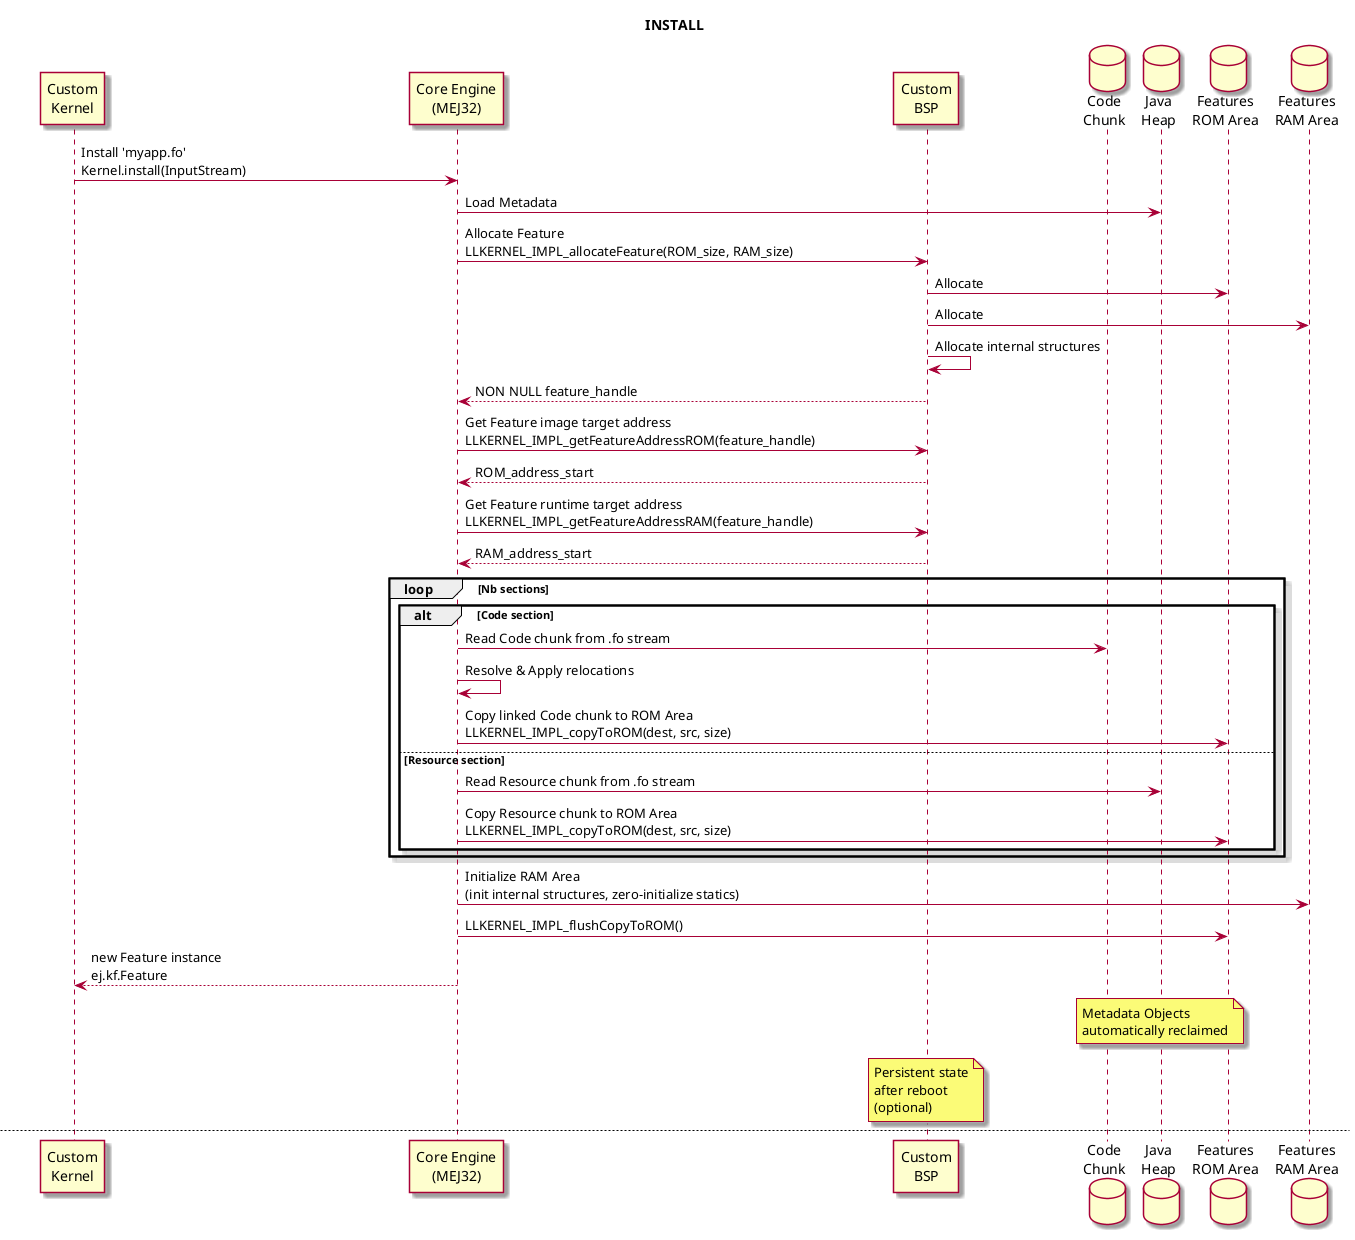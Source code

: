@startuml
skin rose

participant "Custom\nKernel" as Kernel
participant "Core Engine\n(MEJ32)" as MEJ32
participant "Custom\nBSP" as BSP
database "Code\nChunk" as WB
database "Java\nHeap" as Heap
database "Features\nROM Area" as ROM
database "Features\nRAM Area" as RAM

title INSTALL

"Kernel" -> "MEJ32": Install 'myapp.fo'\nKernel.install(InputStream)
"MEJ32" -> "Heap": Load Metadata
"MEJ32" -> "BSP": Allocate Feature\nLLKERNEL_IMPL_allocateFeature(ROM_size, RAM_size)
"BSP" -> "ROM": Allocate
"BSP" -> "RAM": Allocate
"BSP" -> "BSP": Allocate internal structures
"BSP" --> "MEJ32": NON NULL feature_handle
"MEJ32" -> "BSP": Get Feature image target address\nLLKERNEL_IMPL_getFeatureAddressROM(feature_handle)
"BSP" --> "MEJ32": ROM_address_start
"MEJ32" -> "BSP": Get Feature runtime target address\nLLKERNEL_IMPL_getFeatureAddressRAM(feature_handle)
"BSP" --> "MEJ32": RAM_address_start
loop Nb sections
	alt Code section
		"MEJ32" -> "WB": Read Code chunk from .fo stream
		"MEJ32" -> "MEJ32": Resolve & Apply relocations 
		"MEJ32" -> "ROM": Copy linked Code chunk to ROM Area\nLLKERNEL_IMPL_copyToROM(dest, src, size)
	else Resource section
	    "MEJ32" -> "Heap": Read Resource chunk from .fo stream
		"MEJ32" -> "ROM": Copy Resource chunk to ROM Area\nLLKERNEL_IMPL_copyToROM(dest, src, size)
	end
end
"MEJ32" -> "RAM": Initialize RAM Area\n(init internal structures, zero-initialize statics)
"MEJ32" -> "ROM": LLKERNEL_IMPL_flushCopyToROM()

"MEJ32" --> "Kernel": new Feature instance\nej.kf.Feature
note over Heap: Metadata Objects\nautomatically reclaimed
note over BSP: Persistent state\nafter reboot\n(optional)

newpage UNINSTALL

"Kernel" -> "MEJ32": Uninstall\nKernel.uninstall(Feature)
"MEJ32" -> "BSP": LLKERNEL_IMPL_freeFeature(feature_handle)
"BSP" -> "ROM": Free
"BSP" -> "RAM": Free
"BSP" -> "BSP": Free internal structures 


newpage MEJ32 BOOT
"Kernel" -> "MEJ32": Kernel <clinit>
"MEJ32" -> "BSP": LLKERNEL_IMPL_getAllocatedFeaturesCount()
"BSP" --> "MEJ32": features_count
loop index: 0..features_count-1
	"MEJ32" -> "BSP": Get Feature handle\nLLKERNEL_IMPL_getFeatureHandle(index)
	"BSP" --> "MEJ32": NON NULL feature_handle
end
loop index: 0..features_count-1
	"MEJ32" -> "BSP": Get Feature image target address\nLLKERNEL_IMPL_getFeatureAddressROM(feature_handle)
	"BSP" --> "MEJ32": ROM_address_start
	"MEJ32" -> "BSP": Get Feature runtime target address\nLLKERNEL_IMPL_getFeatureAddressRAM(feature_handle)
	"BSP" --> "MEJ32": RAM_address_start
	"MEJ32" -> "MEJ32": Check Feature compatibility with this Kernel
	alt On compatibility error
		"MEJ32" -> "BSP": LLKERNEL_IMPL_onFeatureInitializationError(feature_handle, error_code)
		"BSP" --> "MEJ32": LLKERNEL_OK | LLKERNEL_ERROR
		alt LLKERNEL_OK
			"MEJ32" -> "MEJ32": Silently skip the initialization of this Feature
		else LLKERNEL_ERROR
			"MEJ32" -> "Kernel": throw a Java Runtime Exception. The Kernel abruptly stops.
		end
	end 
end
...
"Kernel" -> "MEJ32": Get the list of Installed Features\nKernel.getAllLoadedFeatures()
"MEJ32" --> "Kernel": new array of Features\nej.kf.Feature[]

newpage INSTALL (Default In-Place Location)

"Kernel" -> "MEJ32": Install 'myapp.fo'\nKernel.install(InputStream)
"MEJ32" -> "Heap": Load Metadata
"MEJ32" -> "BSP": Allocate Feature\nLLKERNEL_IMPL_allocateFeature(ROM_size, RAM_size)
"BSP" --> "MEJ32": NULL feature_handle
loop Nb sections
	"MEJ32" -> "BSP": Allocate Section\nLLKERNEL_IMPL_allocateWorkingBuffer(section_size)
	"BSP" -> "WB": Allocate
	"BSP" --> "MEJ32": section_address
	"MEJ32" -> "MEJ32": .fo stream bytes transfer to Kernel Working Buffer
end
"MEJ32" -> "MEJ32": Link Application In Place\n(Resolve & Apply relocations & Initialize)
"MEJ32" --> "Kernel": new Feature instance\nej.kf.Feature
note over Heap: Metadata Objects\nautomatically reclaimed
note over WB: No persistent state\n(Reboot requires\nto install .fo again)

newpage UNINSTALL (Default In-Place Location)

"Kernel" -> "MEJ32": Uninstall\nKernel.uninstall(Feature)
loop Nb sections
	"MEJ32" -> "BSP": Free Section\nLLKERNEL_IMPL_freeWorkingBuffer(section_address)
	"BSP" -> "WB": Free
end
@enduml